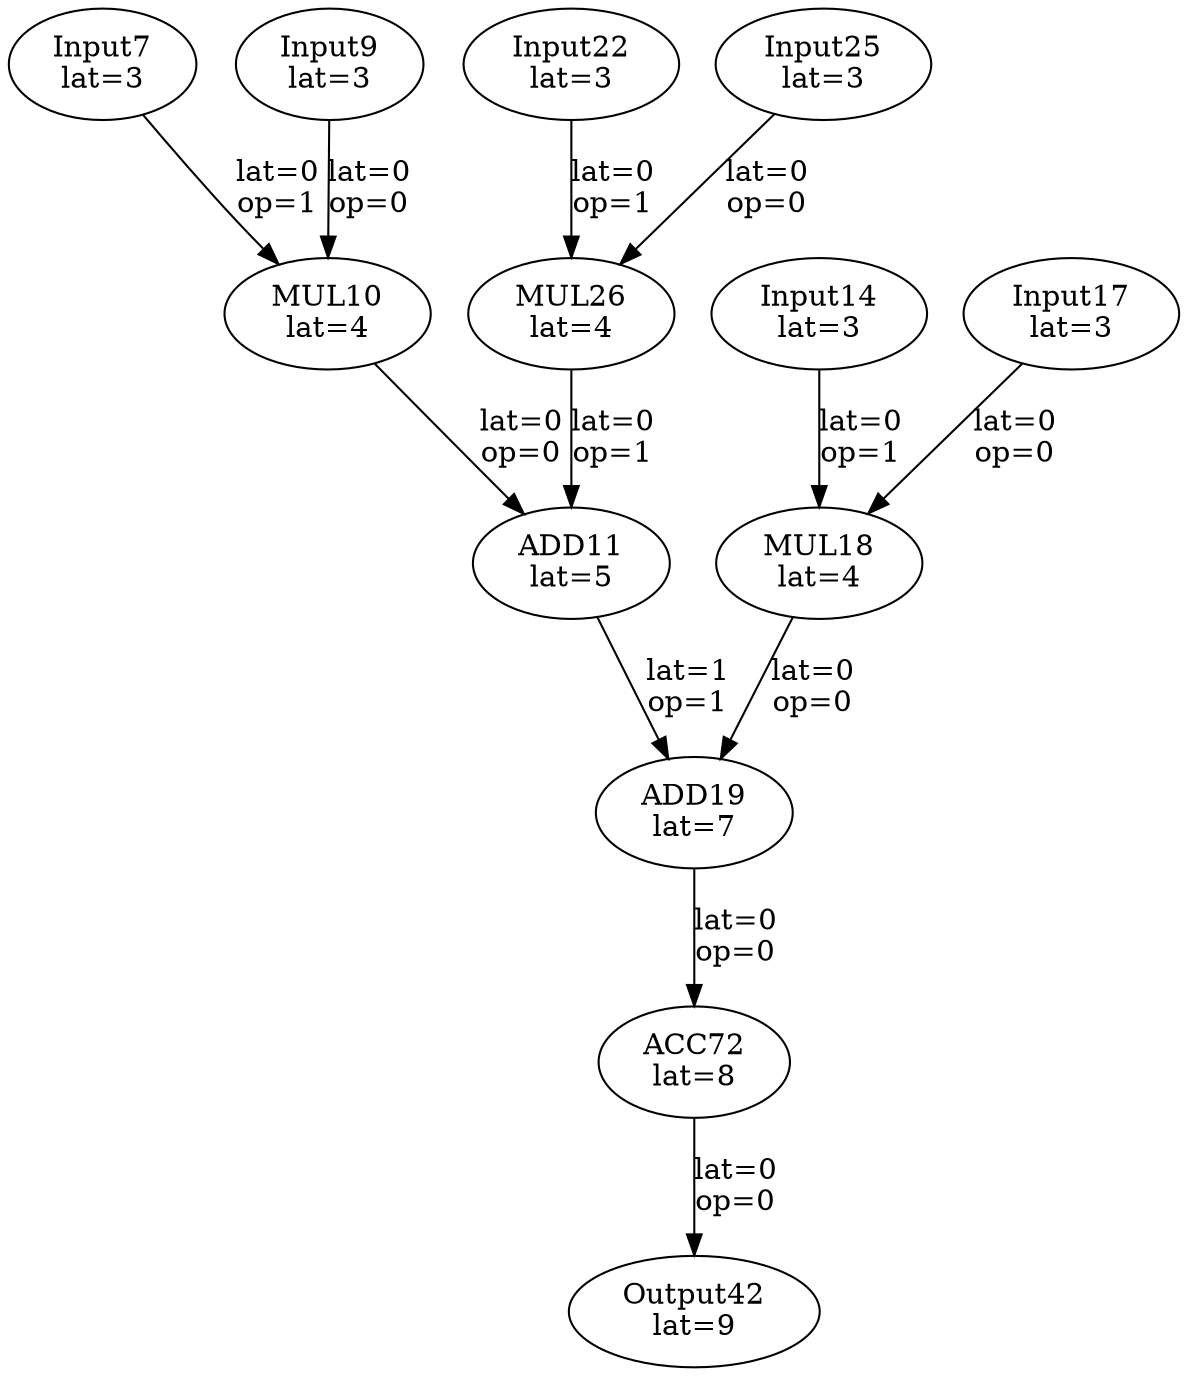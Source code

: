 Digraph G {
"Input7"[label = "\N\nlat=3"];
"Input9"[label = "\N\nlat=3"];
"MUL10"[label = "\N\nlat=4"];
"Input9"->"MUL10"[label = "lat=0\nop=0"];
"Input7"->"MUL10"[label = "lat=0\nop=1"];
"ADD11"[label = "\N\nlat=5"];
"MUL10"->"ADD11"[label = "lat=0\nop=0"];
"MUL26"->"ADD11"[label = "lat=0\nop=1"];
"Input14"[label = "\N\nlat=3"];
"Input17"[label = "\N\nlat=3"];
"MUL18"[label = "\N\nlat=4"];
"Input17"->"MUL18"[label = "lat=0\nop=0"];
"Input14"->"MUL18"[label = "lat=0\nop=1"];
"ADD19"[label = "\N\nlat=7"];
"MUL18"->"ADD19"[label = "lat=0\nop=0"];
"ADD11"->"ADD19"[label = "lat=1\nop=1"];
"Input22"[label = "\N\nlat=3"];
"Input25"[label = "\N\nlat=3"];
"MUL26"[label = "\N\nlat=4"];
"Input25"->"MUL26"[label = "lat=0\nop=0"];
"Input22"->"MUL26"[label = "lat=0\nop=1"];
"Output42"[label = "\N\nlat=9"];
"ACC72"->"Output42"[label = "lat=0\nop=0"];
"ACC72"[label = "\N\nlat=8"];
"ADD19"->"ACC72"[label = "lat=0\nop=0"];
}
